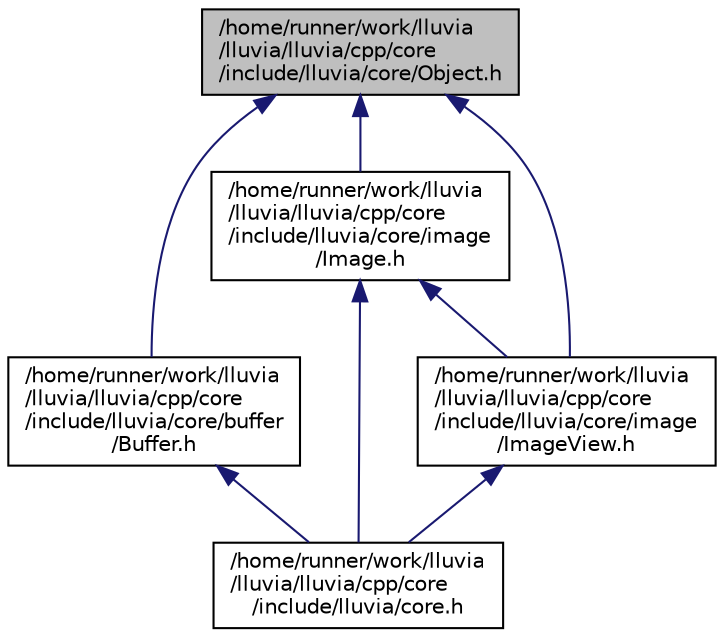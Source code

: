 digraph "/home/runner/work/lluvia/lluvia/lluvia/cpp/core/include/lluvia/core/Object.h"
{
 // LATEX_PDF_SIZE
  edge [fontname="Helvetica",fontsize="10",labelfontname="Helvetica",labelfontsize="10"];
  node [fontname="Helvetica",fontsize="10",shape=record];
  Node1 [label="/home/runner/work/lluvia\l/lluvia/lluvia/cpp/core\l/include/lluvia/core/Object.h",height=0.2,width=0.4,color="black", fillcolor="grey75", style="filled", fontcolor="black",tooltip="Object class and related enums."];
  Node1 -> Node2 [dir="back",color="midnightblue",fontsize="10",style="solid",fontname="Helvetica"];
  Node2 [label="/home/runner/work/lluvia\l/lluvia/lluvia/cpp/core\l/include/lluvia/core/buffer\l/Buffer.h",height=0.2,width=0.4,color="black", fillcolor="white", style="filled",URL="$d9/d17/Buffer_8h.html",tooltip="Buffer class."];
  Node2 -> Node3 [dir="back",color="midnightblue",fontsize="10",style="solid",fontname="Helvetica"];
  Node3 [label="/home/runner/work/lluvia\l/lluvia/lluvia/cpp/core\l/include/lluvia/core.h",height=0.2,width=0.4,color="black", fillcolor="white", style="filled",URL="$d5/dc4/core_8h.html",tooltip="Lluvia single header for including core classes."];
  Node1 -> Node4 [dir="back",color="midnightblue",fontsize="10",style="solid",fontname="Helvetica"];
  Node4 [label="/home/runner/work/lluvia\l/lluvia/lluvia/cpp/core\l/include/lluvia/core/image\l/Image.h",height=0.2,width=0.4,color="black", fillcolor="white", style="filled",URL="$d8/d0f/Image_8h.html",tooltip="Image class."];
  Node4 -> Node5 [dir="back",color="midnightblue",fontsize="10",style="solid",fontname="Helvetica"];
  Node5 [label="/home/runner/work/lluvia\l/lluvia/lluvia/cpp/core\l/include/lluvia/core/image\l/ImageView.h",height=0.2,width=0.4,color="black", fillcolor="white", style="filled",URL="$db/dac/ImageView_8h.html",tooltip="ImageView class."];
  Node5 -> Node3 [dir="back",color="midnightblue",fontsize="10",style="solid",fontname="Helvetica"];
  Node4 -> Node3 [dir="back",color="midnightblue",fontsize="10",style="solid",fontname="Helvetica"];
  Node1 -> Node5 [dir="back",color="midnightblue",fontsize="10",style="solid",fontname="Helvetica"];
}
